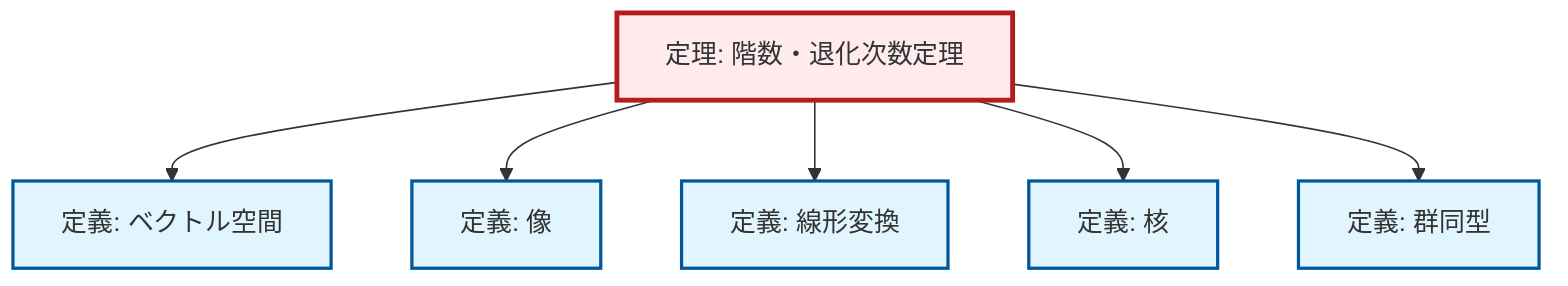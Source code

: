 graph TD
    classDef definition fill:#e1f5fe,stroke:#01579b,stroke-width:2px
    classDef theorem fill:#f3e5f5,stroke:#4a148c,stroke-width:2px
    classDef axiom fill:#fff3e0,stroke:#e65100,stroke-width:2px
    classDef example fill:#e8f5e9,stroke:#1b5e20,stroke-width:2px
    classDef current fill:#ffebee,stroke:#b71c1c,stroke-width:3px
    def-image["定義: 像"]:::definition
    thm-rank-nullity["定理: 階数・退化次数定理"]:::theorem
    def-kernel["定義: 核"]:::definition
    def-isomorphism["定義: 群同型"]:::definition
    def-vector-space["定義: ベクトル空間"]:::definition
    def-linear-transformation["定義: 線形変換"]:::definition
    thm-rank-nullity --> def-vector-space
    thm-rank-nullity --> def-image
    thm-rank-nullity --> def-linear-transformation
    thm-rank-nullity --> def-kernel
    thm-rank-nullity --> def-isomorphism
    class thm-rank-nullity current